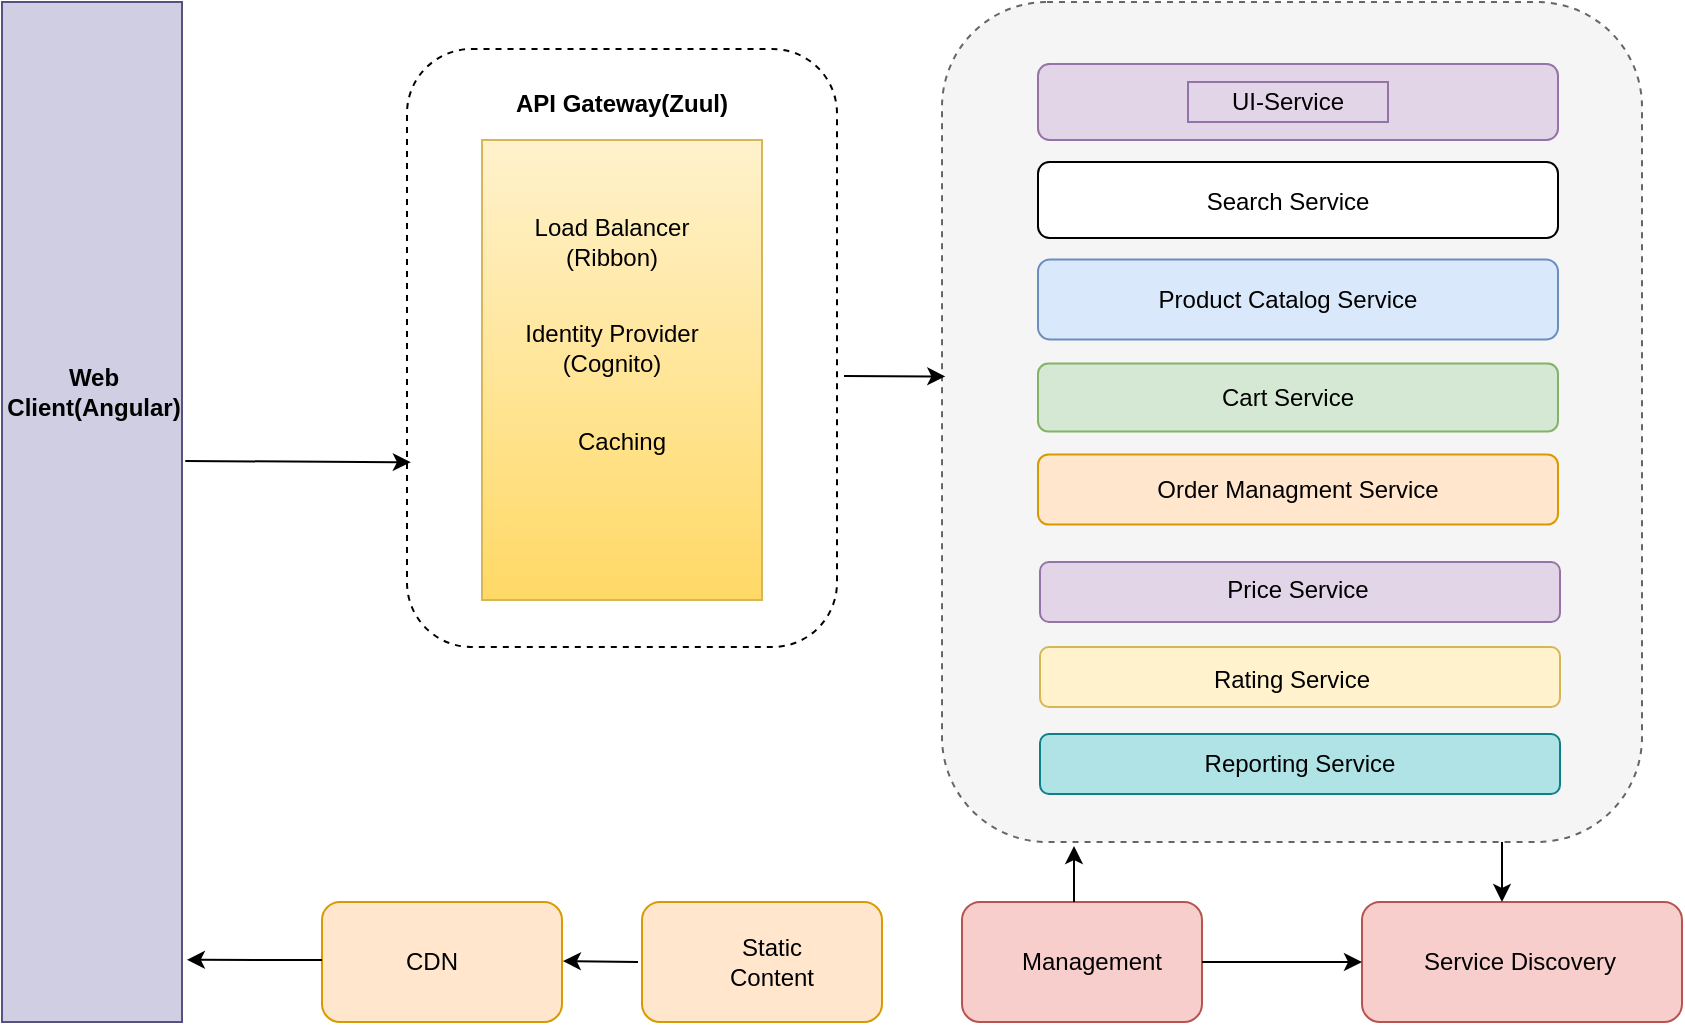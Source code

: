 <mxfile version="13.0.3" type="device"><diagram name="Page-1" id="90a13364-a465-7bf4-72fc-28e22215d7a0"><mxGraphModel dx="1038" dy="616" grid="1" gridSize="10" guides="1" tooltips="1" connect="1" arrows="1" fold="1" page="1" pageScale="1.5" pageWidth="1169" pageHeight="826" background="#ffffff" math="0" shadow="0"><root><mxCell id="0" style=";html=1;"/><mxCell id="1" style=";html=1;" parent="0"/><mxCell id="2xeQaKrLVKsOC2EPxd2Z-57" value="" style="rounded=1;whiteSpace=wrap;html=1;fillColor=none;dashed=1;" parent="1" vertex="1"><mxGeometry x="242.5" y="303.5" width="215" height="299" as="geometry"/></mxCell><mxCell id="2xeQaKrLVKsOC2EPxd2Z-1" value="" style="rounded=0;whiteSpace=wrap;html=1;fillColor=#d0cee2;strokeColor=#56517e;" parent="1" vertex="1"><mxGeometry x="40" y="280" width="90" height="510" as="geometry"/></mxCell><mxCell id="2xeQaKrLVKsOC2EPxd2Z-2" value="Web Client(Angular)" style="text;html=1;strokeColor=none;fillColor=none;align=center;verticalAlign=middle;whiteSpace=wrap;rounded=0;fontStyle=1" parent="1" vertex="1"><mxGeometry x="56" y="465" width="60" height="20" as="geometry"/></mxCell><mxCell id="2xeQaKrLVKsOC2EPxd2Z-3" value="" style="rounded=0;whiteSpace=wrap;html=1;fillColor=#fff2cc;strokeColor=#d6b656;gradientColor=#ffd966;" parent="1" vertex="1"><mxGeometry x="280" y="349" width="140" height="230" as="geometry"/></mxCell><mxCell id="2xeQaKrLVKsOC2EPxd2Z-6" value="Load Balancer (Ribbon)" style="text;html=1;strokeColor=none;fillColor=none;align=center;verticalAlign=middle;whiteSpace=wrap;rounded=0;fontStyle=0" parent="1" vertex="1"><mxGeometry x="300" y="370" width="90" height="60" as="geometry"/></mxCell><mxCell id="2xeQaKrLVKsOC2EPxd2Z-8" value="Identity Provider (Cognito)" style="text;html=1;strokeColor=none;fillColor=none;align=center;verticalAlign=middle;whiteSpace=wrap;rounded=0;fontStyle=0" parent="1" vertex="1"><mxGeometry x="285" y="443" width="120" height="20" as="geometry"/></mxCell><mxCell id="2xeQaKrLVKsOC2EPxd2Z-9" value="Caching" style="text;html=1;strokeColor=none;fillColor=none;align=center;verticalAlign=middle;whiteSpace=wrap;rounded=0;fontStyle=0" parent="1" vertex="1"><mxGeometry x="330" y="490" width="40" height="20" as="geometry"/></mxCell><mxCell id="2xeQaKrLVKsOC2EPxd2Z-13" value="" style="rounded=1;whiteSpace=wrap;html=1;perimeterSpacing=11;fillColor=#f5f5f5;strokeColor=#666666;fontColor=#333333;dashed=1;" parent="1" vertex="1"><mxGeometry x="510" y="280" width="350" height="420" as="geometry"/></mxCell><mxCell id="2xeQaKrLVKsOC2EPxd2Z-16" value="" style="endArrow=classic;html=1;exitX=1.018;exitY=0.45;exitDx=0;exitDy=0;exitPerimeter=0;entryX=0.009;entryY=0.691;entryDx=0;entryDy=0;entryPerimeter=0;" parent="1" source="2xeQaKrLVKsOC2EPxd2Z-1" target="2xeQaKrLVKsOC2EPxd2Z-57" edge="1"><mxGeometry width="50" height="50" relative="1" as="geometry"><mxPoint x="148" y="560" as="sourcePoint"/><mxPoint x="184" y="512" as="targetPoint"/></mxGeometry></mxCell><mxCell id="2xeQaKrLVKsOC2EPxd2Z-18" value="" style="rounded=1;whiteSpace=wrap;html=1;fillColor=#ffe6cc;strokeColor=#d79b00;" parent="1" vertex="1"><mxGeometry x="200" y="730" width="120" height="60" as="geometry"/></mxCell><mxCell id="2xeQaKrLVKsOC2EPxd2Z-19" value="" style="rounded=1;whiteSpace=wrap;html=1;fillColor=#ffe6cc;strokeColor=#d79b00;" parent="1" vertex="1"><mxGeometry x="360" y="730" width="120" height="60" as="geometry"/></mxCell><mxCell id="2xeQaKrLVKsOC2EPxd2Z-20" value="CDN" style="text;html=1;strokeColor=none;fillColor=none;align=center;verticalAlign=middle;whiteSpace=wrap;rounded=0;" parent="1" vertex="1"><mxGeometry x="235" y="750" width="40" height="20" as="geometry"/></mxCell><mxCell id="2xeQaKrLVKsOC2EPxd2Z-21" value="Static Content" style="text;html=1;strokeColor=none;fillColor=none;align=center;verticalAlign=middle;whiteSpace=wrap;rounded=0;" parent="1" vertex="1"><mxGeometry x="390" y="750" width="70" height="20" as="geometry"/></mxCell><mxCell id="2xeQaKrLVKsOC2EPxd2Z-22" value="" style="endArrow=classic;html=1;entryX=1.027;entryY=0.939;entryDx=0;entryDy=0;entryPerimeter=0;" parent="1" target="2xeQaKrLVKsOC2EPxd2Z-1" edge="1"><mxGeometry width="50" height="50" relative="1" as="geometry"><mxPoint x="200" y="759" as="sourcePoint"/><mxPoint x="140" y="759" as="targetPoint"/></mxGeometry></mxCell><mxCell id="2xeQaKrLVKsOC2EPxd2Z-23" value="" style="endArrow=classic;html=1;entryX=1.027;entryY=0.939;entryDx=0;entryDy=0;entryPerimeter=0;" parent="1" edge="1"><mxGeometry width="50" height="50" relative="1" as="geometry"><mxPoint x="358" y="760" as="sourcePoint"/><mxPoint x="320.43" y="759.5" as="targetPoint"/></mxGeometry></mxCell><mxCell id="2xeQaKrLVKsOC2EPxd2Z-25" value="" style="rounded=1;whiteSpace=wrap;html=1;fillColor=#f8cecc;strokeColor=#b85450;" parent="1" vertex="1"><mxGeometry x="520" y="730" width="120" height="60" as="geometry"/></mxCell><mxCell id="2xeQaKrLVKsOC2EPxd2Z-26" value="" style="rounded=1;whiteSpace=wrap;html=1;fillColor=#f8cecc;strokeColor=#b85450;" parent="1" vertex="1"><mxGeometry x="720" y="730" width="160" height="60" as="geometry"/></mxCell><mxCell id="2xeQaKrLVKsOC2EPxd2Z-27" value="" style="endArrow=classic;html=1;" parent="1" edge="1"><mxGeometry width="50" height="50" relative="1" as="geometry"><mxPoint x="576" y="730" as="sourcePoint"/><mxPoint x="576" y="702" as="targetPoint"/></mxGeometry></mxCell><mxCell id="2xeQaKrLVKsOC2EPxd2Z-29" value="" style="endArrow=classic;html=1;entryX=0;entryY=0.5;entryDx=0;entryDy=0;" parent="1" target="2xeQaKrLVKsOC2EPxd2Z-26" edge="1"><mxGeometry width="50" height="50" relative="1" as="geometry"><mxPoint x="640" y="760" as="sourcePoint"/><mxPoint x="690" y="710" as="targetPoint"/></mxGeometry></mxCell><mxCell id="2xeQaKrLVKsOC2EPxd2Z-35" value="" style="rounded=1;whiteSpace=wrap;html=1;fillColor=#e1d5e7;strokeColor=#9673a6;" parent="1" vertex="1"><mxGeometry x="558" y="311" width="260" height="38" as="geometry"/></mxCell><mxCell id="2xeQaKrLVKsOC2EPxd2Z-36" value="" style="rounded=1;whiteSpace=wrap;html=1;fillColor=#dae8fc;strokeColor=#6c8ebf;" parent="1" vertex="1"><mxGeometry x="558" y="408.75" width="260" height="40" as="geometry"/></mxCell><mxCell id="2xeQaKrLVKsOC2EPxd2Z-37" value="" style="rounded=1;whiteSpace=wrap;html=1;fillColor=#d5e8d4;strokeColor=#82b366;" parent="1" vertex="1"><mxGeometry x="558" y="460.75" width="260" height="34" as="geometry"/></mxCell><mxCell id="2xeQaKrLVKsOC2EPxd2Z-38" value="" style="rounded=1;whiteSpace=wrap;html=1;fillColor=#ffe6cc;strokeColor=#d79b00;" parent="1" vertex="1"><mxGeometry x="558" y="506.25" width="260" height="35" as="geometry"/></mxCell><mxCell id="2xeQaKrLVKsOC2EPxd2Z-39" value="" style="rounded=1;whiteSpace=wrap;html=1;fillColor=#e1d5e7;strokeColor=#9673a6;" parent="1" vertex="1"><mxGeometry x="559" y="560" width="260" height="30" as="geometry"/></mxCell><mxCell id="2xeQaKrLVKsOC2EPxd2Z-40" value="" style="endArrow=classic;html=1;entryX=0.034;entryY=0.41;entryDx=0;entryDy=0;entryPerimeter=0;" parent="1" edge="1"><mxGeometry width="50" height="50" relative="1" as="geometry"><mxPoint x="461" y="467" as="sourcePoint"/><mxPoint x="511.648" y="467.22" as="targetPoint"/></mxGeometry></mxCell><mxCell id="2xeQaKrLVKsOC2EPxd2Z-42" value="UI-Service" style="text;html=1;strokeColor=#9673a6;fillColor=#e1d5e7;align=center;verticalAlign=middle;whiteSpace=wrap;rounded=0;" parent="1" vertex="1"><mxGeometry x="633" y="320" width="100" height="20" as="geometry"/></mxCell><mxCell id="2xeQaKrLVKsOC2EPxd2Z-43" value="Product Catalog Service&lt;span style=&quot;color: rgba(0 , 0 , 0 , 0) ; font-family: monospace ; font-size: 0px&quot;&gt;%3CmxGraphModel%3E%3Croot%3E%3CmxCell%20id%3D%220%22%2F%3E%3CmxCell%20id%3D%221%22%20parent%3D%220%22%2F%3E%3CmxCell%20id%3D%222%22%20value%3D%22Search%20Service%22%20style%3D%22text%3Bhtml%3D1%3BstrokeColor%3Dnone%3BfillColor%3Dnone%3Balign%3Dcenter%3BverticalAlign%3Dmiddle%3BwhiteSpace%3Dwrap%3Brounded%3D0%3B%22%20vertex%3D%221%22%20parent%3D%221%22%3E%3CmxGeometry%20x%3D%22635%22%20y%3D%22312%22%20width%3D%22100%22%20height%3D%2220%22%20as%3D%22geometry%22%2F%3E%3C%2FmxCell%3E%3C%2Froot%3E%3C%2FmxGraphModel%3E&lt;/span&gt;" style="text;html=1;strokeColor=none;fillColor=none;align=center;verticalAlign=middle;whiteSpace=wrap;rounded=0;" parent="1" vertex="1"><mxGeometry x="613" y="418.75" width="140" height="20" as="geometry"/></mxCell><mxCell id="2xeQaKrLVKsOC2EPxd2Z-44" value="Cart Service" style="text;html=1;strokeColor=none;fillColor=none;align=center;verticalAlign=middle;whiteSpace=wrap;rounded=0;" parent="1" vertex="1"><mxGeometry x="633" y="467.75" width="100" height="20" as="geometry"/></mxCell><mxCell id="2xeQaKrLVKsOC2EPxd2Z-45" value="Order Managment Service" style="text;html=1;strokeColor=none;fillColor=none;align=center;verticalAlign=middle;whiteSpace=wrap;rounded=0;" parent="1" vertex="1"><mxGeometry x="613" y="513.75" width="150" height="20" as="geometry"/></mxCell><mxCell id="2xeQaKrLVKsOC2EPxd2Z-46" value="Price Service" style="text;html=1;strokeColor=none;fillColor=none;align=center;verticalAlign=middle;whiteSpace=wrap;rounded=0;" parent="1" vertex="1"><mxGeometry x="638" y="564" width="100" height="20" as="geometry"/></mxCell><mxCell id="2xeQaKrLVKsOC2EPxd2Z-47" value="" style="rounded=1;whiteSpace=wrap;html=1;fillColor=#fff2cc;strokeColor=#d6b656;" parent="1" vertex="1"><mxGeometry x="559" y="602.5" width="260" height="30" as="geometry"/></mxCell><mxCell id="2xeQaKrLVKsOC2EPxd2Z-48" value="" style="rounded=1;whiteSpace=wrap;html=1;fillColor=#b0e3e6;strokeColor=#0e8088;" parent="1" vertex="1"><mxGeometry x="559" y="646" width="260" height="30" as="geometry"/></mxCell><mxCell id="2xeQaKrLVKsOC2EPxd2Z-49" value="Rating Service" style="text;html=1;strokeColor=none;fillColor=none;align=center;verticalAlign=middle;whiteSpace=wrap;rounded=0;" parent="1" vertex="1"><mxGeometry x="635" y="608.5" width="100" height="20" as="geometry"/></mxCell><mxCell id="2xeQaKrLVKsOC2EPxd2Z-50" value="Reporting Service" style="text;html=1;strokeColor=none;fillColor=none;align=center;verticalAlign=middle;whiteSpace=wrap;rounded=0;" parent="1" vertex="1"><mxGeometry x="639" y="651" width="100" height="20" as="geometry"/></mxCell><mxCell id="2xeQaKrLVKsOC2EPxd2Z-52" value="Management" style="text;html=1;strokeColor=none;fillColor=none;align=center;verticalAlign=middle;whiteSpace=wrap;rounded=0;" parent="1" vertex="1"><mxGeometry x="535" y="750" width="100" height="20" as="geometry"/></mxCell><mxCell id="2xeQaKrLVKsOC2EPxd2Z-53" value="Service Discovery" style="text;html=1;strokeColor=none;fillColor=none;align=center;verticalAlign=middle;whiteSpace=wrap;rounded=0;" parent="1" vertex="1"><mxGeometry x="749" y="750" width="100" height="20" as="geometry"/></mxCell><mxCell id="2xeQaKrLVKsOC2EPxd2Z-54" value="" style="endArrow=classic;html=1;" parent="1" edge="1"><mxGeometry width="50" height="50" relative="1" as="geometry"><mxPoint x="790" y="700" as="sourcePoint"/><mxPoint x="790" y="730" as="targetPoint"/><Array as="points"><mxPoint x="790" y="710"/></Array></mxGeometry></mxCell><mxCell id="2xeQaKrLVKsOC2EPxd2Z-62" value="API Gateway(Zuul)" style="text;html=1;strokeColor=none;fillColor=none;align=center;verticalAlign=middle;whiteSpace=wrap;rounded=0;dashed=1;fontStyle=1" parent="1" vertex="1"><mxGeometry x="290" y="321" width="120" height="20" as="geometry"/></mxCell><mxCell id="IbOUjxCAXY04EJzOgze--2" value="Search Service" style="text;html=1;strokeColor=none;fillColor=none;align=center;verticalAlign=middle;whiteSpace=wrap;rounded=0;" vertex="1" parent="1"><mxGeometry x="633" y="369" width="100" height="20" as="geometry"/></mxCell><mxCell id="IbOUjxCAXY04EJzOgze--3" value="" style="rounded=1;whiteSpace=wrap;html=1;" vertex="1" parent="1"><mxGeometry x="558" y="360" width="260" height="38" as="geometry"/></mxCell><mxCell id="IbOUjxCAXY04EJzOgze--4" value="Search Service" style="text;html=1;strokeColor=none;fillColor=none;align=center;verticalAlign=middle;whiteSpace=wrap;rounded=0;" vertex="1" parent="1"><mxGeometry x="633" y="370" width="100" height="20" as="geometry"/></mxCell></root></mxGraphModel></diagram></mxfile>